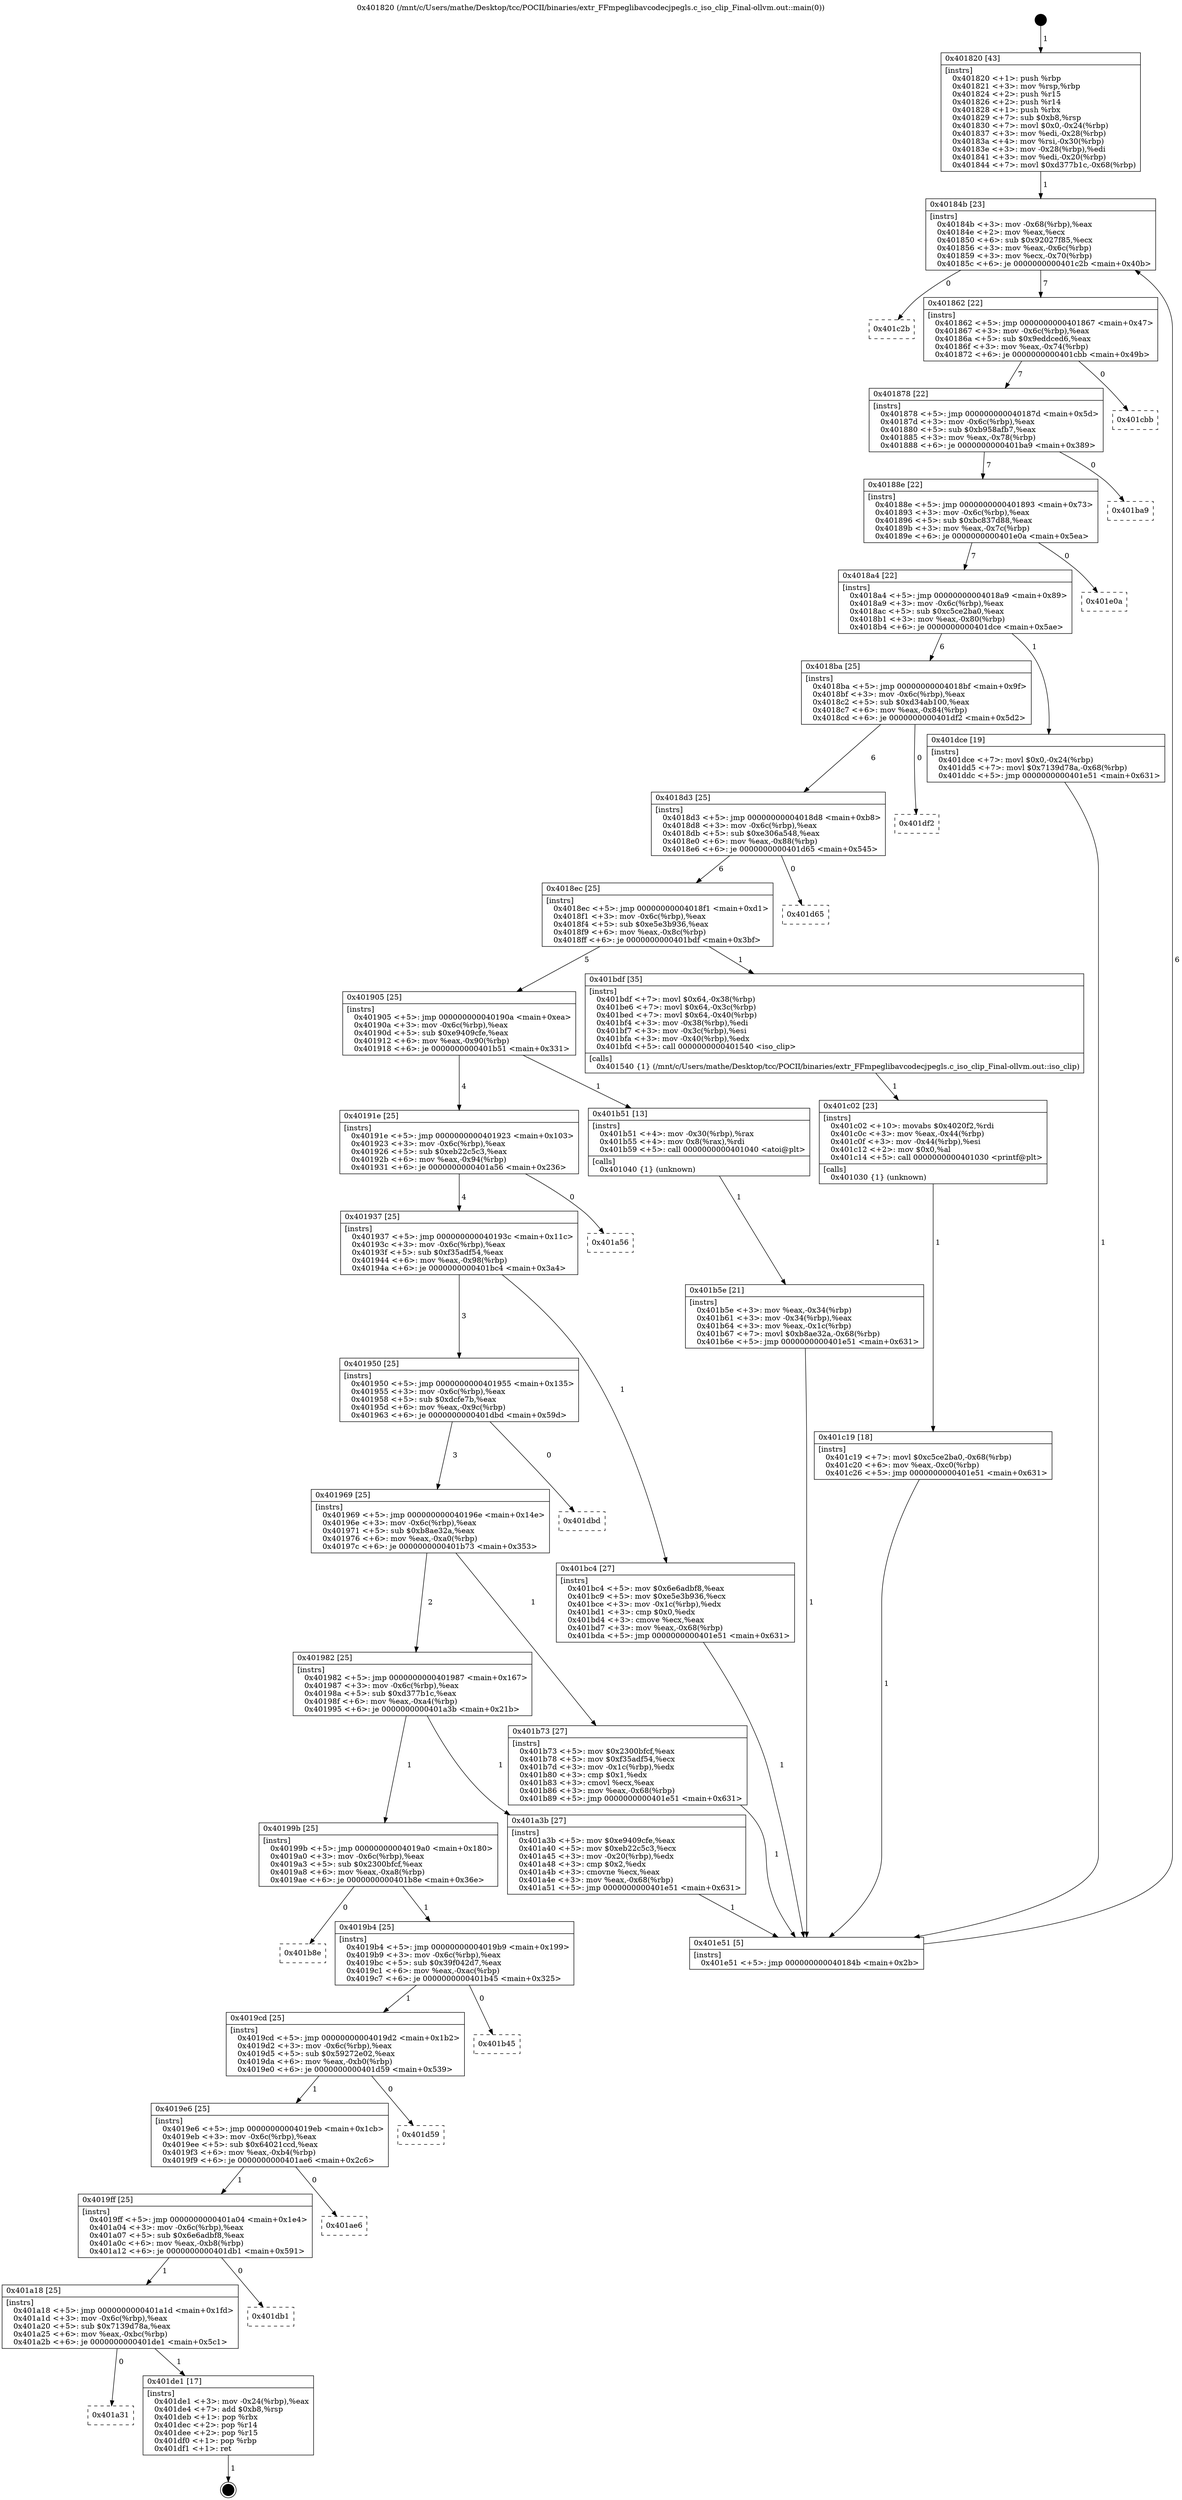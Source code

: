 digraph "0x401820" {
  label = "0x401820 (/mnt/c/Users/mathe/Desktop/tcc/POCII/binaries/extr_FFmpeglibavcodecjpegls.c_iso_clip_Final-ollvm.out::main(0))"
  labelloc = "t"
  node[shape=record]

  Entry [label="",width=0.3,height=0.3,shape=circle,fillcolor=black,style=filled]
  "0x40184b" [label="{
     0x40184b [23]\l
     | [instrs]\l
     &nbsp;&nbsp;0x40184b \<+3\>: mov -0x68(%rbp),%eax\l
     &nbsp;&nbsp;0x40184e \<+2\>: mov %eax,%ecx\l
     &nbsp;&nbsp;0x401850 \<+6\>: sub $0x92027f85,%ecx\l
     &nbsp;&nbsp;0x401856 \<+3\>: mov %eax,-0x6c(%rbp)\l
     &nbsp;&nbsp;0x401859 \<+3\>: mov %ecx,-0x70(%rbp)\l
     &nbsp;&nbsp;0x40185c \<+6\>: je 0000000000401c2b \<main+0x40b\>\l
  }"]
  "0x401c2b" [label="{
     0x401c2b\l
  }", style=dashed]
  "0x401862" [label="{
     0x401862 [22]\l
     | [instrs]\l
     &nbsp;&nbsp;0x401862 \<+5\>: jmp 0000000000401867 \<main+0x47\>\l
     &nbsp;&nbsp;0x401867 \<+3\>: mov -0x6c(%rbp),%eax\l
     &nbsp;&nbsp;0x40186a \<+5\>: sub $0x9eddced6,%eax\l
     &nbsp;&nbsp;0x40186f \<+3\>: mov %eax,-0x74(%rbp)\l
     &nbsp;&nbsp;0x401872 \<+6\>: je 0000000000401cbb \<main+0x49b\>\l
  }"]
  Exit [label="",width=0.3,height=0.3,shape=circle,fillcolor=black,style=filled,peripheries=2]
  "0x401cbb" [label="{
     0x401cbb\l
  }", style=dashed]
  "0x401878" [label="{
     0x401878 [22]\l
     | [instrs]\l
     &nbsp;&nbsp;0x401878 \<+5\>: jmp 000000000040187d \<main+0x5d\>\l
     &nbsp;&nbsp;0x40187d \<+3\>: mov -0x6c(%rbp),%eax\l
     &nbsp;&nbsp;0x401880 \<+5\>: sub $0xb958afb7,%eax\l
     &nbsp;&nbsp;0x401885 \<+3\>: mov %eax,-0x78(%rbp)\l
     &nbsp;&nbsp;0x401888 \<+6\>: je 0000000000401ba9 \<main+0x389\>\l
  }"]
  "0x401a31" [label="{
     0x401a31\l
  }", style=dashed]
  "0x401ba9" [label="{
     0x401ba9\l
  }", style=dashed]
  "0x40188e" [label="{
     0x40188e [22]\l
     | [instrs]\l
     &nbsp;&nbsp;0x40188e \<+5\>: jmp 0000000000401893 \<main+0x73\>\l
     &nbsp;&nbsp;0x401893 \<+3\>: mov -0x6c(%rbp),%eax\l
     &nbsp;&nbsp;0x401896 \<+5\>: sub $0xbc837d88,%eax\l
     &nbsp;&nbsp;0x40189b \<+3\>: mov %eax,-0x7c(%rbp)\l
     &nbsp;&nbsp;0x40189e \<+6\>: je 0000000000401e0a \<main+0x5ea\>\l
  }"]
  "0x401de1" [label="{
     0x401de1 [17]\l
     | [instrs]\l
     &nbsp;&nbsp;0x401de1 \<+3\>: mov -0x24(%rbp),%eax\l
     &nbsp;&nbsp;0x401de4 \<+7\>: add $0xb8,%rsp\l
     &nbsp;&nbsp;0x401deb \<+1\>: pop %rbx\l
     &nbsp;&nbsp;0x401dec \<+2\>: pop %r14\l
     &nbsp;&nbsp;0x401dee \<+2\>: pop %r15\l
     &nbsp;&nbsp;0x401df0 \<+1\>: pop %rbp\l
     &nbsp;&nbsp;0x401df1 \<+1\>: ret\l
  }"]
  "0x401e0a" [label="{
     0x401e0a\l
  }", style=dashed]
  "0x4018a4" [label="{
     0x4018a4 [22]\l
     | [instrs]\l
     &nbsp;&nbsp;0x4018a4 \<+5\>: jmp 00000000004018a9 \<main+0x89\>\l
     &nbsp;&nbsp;0x4018a9 \<+3\>: mov -0x6c(%rbp),%eax\l
     &nbsp;&nbsp;0x4018ac \<+5\>: sub $0xc5ce2ba0,%eax\l
     &nbsp;&nbsp;0x4018b1 \<+3\>: mov %eax,-0x80(%rbp)\l
     &nbsp;&nbsp;0x4018b4 \<+6\>: je 0000000000401dce \<main+0x5ae\>\l
  }"]
  "0x401a18" [label="{
     0x401a18 [25]\l
     | [instrs]\l
     &nbsp;&nbsp;0x401a18 \<+5\>: jmp 0000000000401a1d \<main+0x1fd\>\l
     &nbsp;&nbsp;0x401a1d \<+3\>: mov -0x6c(%rbp),%eax\l
     &nbsp;&nbsp;0x401a20 \<+5\>: sub $0x7139d78a,%eax\l
     &nbsp;&nbsp;0x401a25 \<+6\>: mov %eax,-0xbc(%rbp)\l
     &nbsp;&nbsp;0x401a2b \<+6\>: je 0000000000401de1 \<main+0x5c1\>\l
  }"]
  "0x401dce" [label="{
     0x401dce [19]\l
     | [instrs]\l
     &nbsp;&nbsp;0x401dce \<+7\>: movl $0x0,-0x24(%rbp)\l
     &nbsp;&nbsp;0x401dd5 \<+7\>: movl $0x7139d78a,-0x68(%rbp)\l
     &nbsp;&nbsp;0x401ddc \<+5\>: jmp 0000000000401e51 \<main+0x631\>\l
  }"]
  "0x4018ba" [label="{
     0x4018ba [25]\l
     | [instrs]\l
     &nbsp;&nbsp;0x4018ba \<+5\>: jmp 00000000004018bf \<main+0x9f\>\l
     &nbsp;&nbsp;0x4018bf \<+3\>: mov -0x6c(%rbp),%eax\l
     &nbsp;&nbsp;0x4018c2 \<+5\>: sub $0xd34ab100,%eax\l
     &nbsp;&nbsp;0x4018c7 \<+6\>: mov %eax,-0x84(%rbp)\l
     &nbsp;&nbsp;0x4018cd \<+6\>: je 0000000000401df2 \<main+0x5d2\>\l
  }"]
  "0x401db1" [label="{
     0x401db1\l
  }", style=dashed]
  "0x401df2" [label="{
     0x401df2\l
  }", style=dashed]
  "0x4018d3" [label="{
     0x4018d3 [25]\l
     | [instrs]\l
     &nbsp;&nbsp;0x4018d3 \<+5\>: jmp 00000000004018d8 \<main+0xb8\>\l
     &nbsp;&nbsp;0x4018d8 \<+3\>: mov -0x6c(%rbp),%eax\l
     &nbsp;&nbsp;0x4018db \<+5\>: sub $0xe306a548,%eax\l
     &nbsp;&nbsp;0x4018e0 \<+6\>: mov %eax,-0x88(%rbp)\l
     &nbsp;&nbsp;0x4018e6 \<+6\>: je 0000000000401d65 \<main+0x545\>\l
  }"]
  "0x4019ff" [label="{
     0x4019ff [25]\l
     | [instrs]\l
     &nbsp;&nbsp;0x4019ff \<+5\>: jmp 0000000000401a04 \<main+0x1e4\>\l
     &nbsp;&nbsp;0x401a04 \<+3\>: mov -0x6c(%rbp),%eax\l
     &nbsp;&nbsp;0x401a07 \<+5\>: sub $0x6e6adbf8,%eax\l
     &nbsp;&nbsp;0x401a0c \<+6\>: mov %eax,-0xb8(%rbp)\l
     &nbsp;&nbsp;0x401a12 \<+6\>: je 0000000000401db1 \<main+0x591\>\l
  }"]
  "0x401d65" [label="{
     0x401d65\l
  }", style=dashed]
  "0x4018ec" [label="{
     0x4018ec [25]\l
     | [instrs]\l
     &nbsp;&nbsp;0x4018ec \<+5\>: jmp 00000000004018f1 \<main+0xd1\>\l
     &nbsp;&nbsp;0x4018f1 \<+3\>: mov -0x6c(%rbp),%eax\l
     &nbsp;&nbsp;0x4018f4 \<+5\>: sub $0xe5e3b936,%eax\l
     &nbsp;&nbsp;0x4018f9 \<+6\>: mov %eax,-0x8c(%rbp)\l
     &nbsp;&nbsp;0x4018ff \<+6\>: je 0000000000401bdf \<main+0x3bf\>\l
  }"]
  "0x401ae6" [label="{
     0x401ae6\l
  }", style=dashed]
  "0x401bdf" [label="{
     0x401bdf [35]\l
     | [instrs]\l
     &nbsp;&nbsp;0x401bdf \<+7\>: movl $0x64,-0x38(%rbp)\l
     &nbsp;&nbsp;0x401be6 \<+7\>: movl $0x64,-0x3c(%rbp)\l
     &nbsp;&nbsp;0x401bed \<+7\>: movl $0x64,-0x40(%rbp)\l
     &nbsp;&nbsp;0x401bf4 \<+3\>: mov -0x38(%rbp),%edi\l
     &nbsp;&nbsp;0x401bf7 \<+3\>: mov -0x3c(%rbp),%esi\l
     &nbsp;&nbsp;0x401bfa \<+3\>: mov -0x40(%rbp),%edx\l
     &nbsp;&nbsp;0x401bfd \<+5\>: call 0000000000401540 \<iso_clip\>\l
     | [calls]\l
     &nbsp;&nbsp;0x401540 \{1\} (/mnt/c/Users/mathe/Desktop/tcc/POCII/binaries/extr_FFmpeglibavcodecjpegls.c_iso_clip_Final-ollvm.out::iso_clip)\l
  }"]
  "0x401905" [label="{
     0x401905 [25]\l
     | [instrs]\l
     &nbsp;&nbsp;0x401905 \<+5\>: jmp 000000000040190a \<main+0xea\>\l
     &nbsp;&nbsp;0x40190a \<+3\>: mov -0x6c(%rbp),%eax\l
     &nbsp;&nbsp;0x40190d \<+5\>: sub $0xe9409cfe,%eax\l
     &nbsp;&nbsp;0x401912 \<+6\>: mov %eax,-0x90(%rbp)\l
     &nbsp;&nbsp;0x401918 \<+6\>: je 0000000000401b51 \<main+0x331\>\l
  }"]
  "0x4019e6" [label="{
     0x4019e6 [25]\l
     | [instrs]\l
     &nbsp;&nbsp;0x4019e6 \<+5\>: jmp 00000000004019eb \<main+0x1cb\>\l
     &nbsp;&nbsp;0x4019eb \<+3\>: mov -0x6c(%rbp),%eax\l
     &nbsp;&nbsp;0x4019ee \<+5\>: sub $0x64021ccd,%eax\l
     &nbsp;&nbsp;0x4019f3 \<+6\>: mov %eax,-0xb4(%rbp)\l
     &nbsp;&nbsp;0x4019f9 \<+6\>: je 0000000000401ae6 \<main+0x2c6\>\l
  }"]
  "0x401b51" [label="{
     0x401b51 [13]\l
     | [instrs]\l
     &nbsp;&nbsp;0x401b51 \<+4\>: mov -0x30(%rbp),%rax\l
     &nbsp;&nbsp;0x401b55 \<+4\>: mov 0x8(%rax),%rdi\l
     &nbsp;&nbsp;0x401b59 \<+5\>: call 0000000000401040 \<atoi@plt\>\l
     | [calls]\l
     &nbsp;&nbsp;0x401040 \{1\} (unknown)\l
  }"]
  "0x40191e" [label="{
     0x40191e [25]\l
     | [instrs]\l
     &nbsp;&nbsp;0x40191e \<+5\>: jmp 0000000000401923 \<main+0x103\>\l
     &nbsp;&nbsp;0x401923 \<+3\>: mov -0x6c(%rbp),%eax\l
     &nbsp;&nbsp;0x401926 \<+5\>: sub $0xeb22c5c3,%eax\l
     &nbsp;&nbsp;0x40192b \<+6\>: mov %eax,-0x94(%rbp)\l
     &nbsp;&nbsp;0x401931 \<+6\>: je 0000000000401a56 \<main+0x236\>\l
  }"]
  "0x401d59" [label="{
     0x401d59\l
  }", style=dashed]
  "0x401a56" [label="{
     0x401a56\l
  }", style=dashed]
  "0x401937" [label="{
     0x401937 [25]\l
     | [instrs]\l
     &nbsp;&nbsp;0x401937 \<+5\>: jmp 000000000040193c \<main+0x11c\>\l
     &nbsp;&nbsp;0x40193c \<+3\>: mov -0x6c(%rbp),%eax\l
     &nbsp;&nbsp;0x40193f \<+5\>: sub $0xf35adf54,%eax\l
     &nbsp;&nbsp;0x401944 \<+6\>: mov %eax,-0x98(%rbp)\l
     &nbsp;&nbsp;0x40194a \<+6\>: je 0000000000401bc4 \<main+0x3a4\>\l
  }"]
  "0x4019cd" [label="{
     0x4019cd [25]\l
     | [instrs]\l
     &nbsp;&nbsp;0x4019cd \<+5\>: jmp 00000000004019d2 \<main+0x1b2\>\l
     &nbsp;&nbsp;0x4019d2 \<+3\>: mov -0x6c(%rbp),%eax\l
     &nbsp;&nbsp;0x4019d5 \<+5\>: sub $0x59272e02,%eax\l
     &nbsp;&nbsp;0x4019da \<+6\>: mov %eax,-0xb0(%rbp)\l
     &nbsp;&nbsp;0x4019e0 \<+6\>: je 0000000000401d59 \<main+0x539\>\l
  }"]
  "0x401bc4" [label="{
     0x401bc4 [27]\l
     | [instrs]\l
     &nbsp;&nbsp;0x401bc4 \<+5\>: mov $0x6e6adbf8,%eax\l
     &nbsp;&nbsp;0x401bc9 \<+5\>: mov $0xe5e3b936,%ecx\l
     &nbsp;&nbsp;0x401bce \<+3\>: mov -0x1c(%rbp),%edx\l
     &nbsp;&nbsp;0x401bd1 \<+3\>: cmp $0x0,%edx\l
     &nbsp;&nbsp;0x401bd4 \<+3\>: cmove %ecx,%eax\l
     &nbsp;&nbsp;0x401bd7 \<+3\>: mov %eax,-0x68(%rbp)\l
     &nbsp;&nbsp;0x401bda \<+5\>: jmp 0000000000401e51 \<main+0x631\>\l
  }"]
  "0x401950" [label="{
     0x401950 [25]\l
     | [instrs]\l
     &nbsp;&nbsp;0x401950 \<+5\>: jmp 0000000000401955 \<main+0x135\>\l
     &nbsp;&nbsp;0x401955 \<+3\>: mov -0x6c(%rbp),%eax\l
     &nbsp;&nbsp;0x401958 \<+5\>: sub $0xdcfe7b,%eax\l
     &nbsp;&nbsp;0x40195d \<+6\>: mov %eax,-0x9c(%rbp)\l
     &nbsp;&nbsp;0x401963 \<+6\>: je 0000000000401dbd \<main+0x59d\>\l
  }"]
  "0x401b45" [label="{
     0x401b45\l
  }", style=dashed]
  "0x401dbd" [label="{
     0x401dbd\l
  }", style=dashed]
  "0x401969" [label="{
     0x401969 [25]\l
     | [instrs]\l
     &nbsp;&nbsp;0x401969 \<+5\>: jmp 000000000040196e \<main+0x14e\>\l
     &nbsp;&nbsp;0x40196e \<+3\>: mov -0x6c(%rbp),%eax\l
     &nbsp;&nbsp;0x401971 \<+5\>: sub $0xb8ae32a,%eax\l
     &nbsp;&nbsp;0x401976 \<+6\>: mov %eax,-0xa0(%rbp)\l
     &nbsp;&nbsp;0x40197c \<+6\>: je 0000000000401b73 \<main+0x353\>\l
  }"]
  "0x4019b4" [label="{
     0x4019b4 [25]\l
     | [instrs]\l
     &nbsp;&nbsp;0x4019b4 \<+5\>: jmp 00000000004019b9 \<main+0x199\>\l
     &nbsp;&nbsp;0x4019b9 \<+3\>: mov -0x6c(%rbp),%eax\l
     &nbsp;&nbsp;0x4019bc \<+5\>: sub $0x39f042d7,%eax\l
     &nbsp;&nbsp;0x4019c1 \<+6\>: mov %eax,-0xac(%rbp)\l
     &nbsp;&nbsp;0x4019c7 \<+6\>: je 0000000000401b45 \<main+0x325\>\l
  }"]
  "0x401b73" [label="{
     0x401b73 [27]\l
     | [instrs]\l
     &nbsp;&nbsp;0x401b73 \<+5\>: mov $0x2300bfcf,%eax\l
     &nbsp;&nbsp;0x401b78 \<+5\>: mov $0xf35adf54,%ecx\l
     &nbsp;&nbsp;0x401b7d \<+3\>: mov -0x1c(%rbp),%edx\l
     &nbsp;&nbsp;0x401b80 \<+3\>: cmp $0x1,%edx\l
     &nbsp;&nbsp;0x401b83 \<+3\>: cmovl %ecx,%eax\l
     &nbsp;&nbsp;0x401b86 \<+3\>: mov %eax,-0x68(%rbp)\l
     &nbsp;&nbsp;0x401b89 \<+5\>: jmp 0000000000401e51 \<main+0x631\>\l
  }"]
  "0x401982" [label="{
     0x401982 [25]\l
     | [instrs]\l
     &nbsp;&nbsp;0x401982 \<+5\>: jmp 0000000000401987 \<main+0x167\>\l
     &nbsp;&nbsp;0x401987 \<+3\>: mov -0x6c(%rbp),%eax\l
     &nbsp;&nbsp;0x40198a \<+5\>: sub $0xd377b1c,%eax\l
     &nbsp;&nbsp;0x40198f \<+6\>: mov %eax,-0xa4(%rbp)\l
     &nbsp;&nbsp;0x401995 \<+6\>: je 0000000000401a3b \<main+0x21b\>\l
  }"]
  "0x401b8e" [label="{
     0x401b8e\l
  }", style=dashed]
  "0x401a3b" [label="{
     0x401a3b [27]\l
     | [instrs]\l
     &nbsp;&nbsp;0x401a3b \<+5\>: mov $0xe9409cfe,%eax\l
     &nbsp;&nbsp;0x401a40 \<+5\>: mov $0xeb22c5c3,%ecx\l
     &nbsp;&nbsp;0x401a45 \<+3\>: mov -0x20(%rbp),%edx\l
     &nbsp;&nbsp;0x401a48 \<+3\>: cmp $0x2,%edx\l
     &nbsp;&nbsp;0x401a4b \<+3\>: cmovne %ecx,%eax\l
     &nbsp;&nbsp;0x401a4e \<+3\>: mov %eax,-0x68(%rbp)\l
     &nbsp;&nbsp;0x401a51 \<+5\>: jmp 0000000000401e51 \<main+0x631\>\l
  }"]
  "0x40199b" [label="{
     0x40199b [25]\l
     | [instrs]\l
     &nbsp;&nbsp;0x40199b \<+5\>: jmp 00000000004019a0 \<main+0x180\>\l
     &nbsp;&nbsp;0x4019a0 \<+3\>: mov -0x6c(%rbp),%eax\l
     &nbsp;&nbsp;0x4019a3 \<+5\>: sub $0x2300bfcf,%eax\l
     &nbsp;&nbsp;0x4019a8 \<+6\>: mov %eax,-0xa8(%rbp)\l
     &nbsp;&nbsp;0x4019ae \<+6\>: je 0000000000401b8e \<main+0x36e\>\l
  }"]
  "0x401e51" [label="{
     0x401e51 [5]\l
     | [instrs]\l
     &nbsp;&nbsp;0x401e51 \<+5\>: jmp 000000000040184b \<main+0x2b\>\l
  }"]
  "0x401820" [label="{
     0x401820 [43]\l
     | [instrs]\l
     &nbsp;&nbsp;0x401820 \<+1\>: push %rbp\l
     &nbsp;&nbsp;0x401821 \<+3\>: mov %rsp,%rbp\l
     &nbsp;&nbsp;0x401824 \<+2\>: push %r15\l
     &nbsp;&nbsp;0x401826 \<+2\>: push %r14\l
     &nbsp;&nbsp;0x401828 \<+1\>: push %rbx\l
     &nbsp;&nbsp;0x401829 \<+7\>: sub $0xb8,%rsp\l
     &nbsp;&nbsp;0x401830 \<+7\>: movl $0x0,-0x24(%rbp)\l
     &nbsp;&nbsp;0x401837 \<+3\>: mov %edi,-0x28(%rbp)\l
     &nbsp;&nbsp;0x40183a \<+4\>: mov %rsi,-0x30(%rbp)\l
     &nbsp;&nbsp;0x40183e \<+3\>: mov -0x28(%rbp),%edi\l
     &nbsp;&nbsp;0x401841 \<+3\>: mov %edi,-0x20(%rbp)\l
     &nbsp;&nbsp;0x401844 \<+7\>: movl $0xd377b1c,-0x68(%rbp)\l
  }"]
  "0x401b5e" [label="{
     0x401b5e [21]\l
     | [instrs]\l
     &nbsp;&nbsp;0x401b5e \<+3\>: mov %eax,-0x34(%rbp)\l
     &nbsp;&nbsp;0x401b61 \<+3\>: mov -0x34(%rbp),%eax\l
     &nbsp;&nbsp;0x401b64 \<+3\>: mov %eax,-0x1c(%rbp)\l
     &nbsp;&nbsp;0x401b67 \<+7\>: movl $0xb8ae32a,-0x68(%rbp)\l
     &nbsp;&nbsp;0x401b6e \<+5\>: jmp 0000000000401e51 \<main+0x631\>\l
  }"]
  "0x401c02" [label="{
     0x401c02 [23]\l
     | [instrs]\l
     &nbsp;&nbsp;0x401c02 \<+10\>: movabs $0x4020f2,%rdi\l
     &nbsp;&nbsp;0x401c0c \<+3\>: mov %eax,-0x44(%rbp)\l
     &nbsp;&nbsp;0x401c0f \<+3\>: mov -0x44(%rbp),%esi\l
     &nbsp;&nbsp;0x401c12 \<+2\>: mov $0x0,%al\l
     &nbsp;&nbsp;0x401c14 \<+5\>: call 0000000000401030 \<printf@plt\>\l
     | [calls]\l
     &nbsp;&nbsp;0x401030 \{1\} (unknown)\l
  }"]
  "0x401c19" [label="{
     0x401c19 [18]\l
     | [instrs]\l
     &nbsp;&nbsp;0x401c19 \<+7\>: movl $0xc5ce2ba0,-0x68(%rbp)\l
     &nbsp;&nbsp;0x401c20 \<+6\>: mov %eax,-0xc0(%rbp)\l
     &nbsp;&nbsp;0x401c26 \<+5\>: jmp 0000000000401e51 \<main+0x631\>\l
  }"]
  Entry -> "0x401820" [label=" 1"]
  "0x40184b" -> "0x401c2b" [label=" 0"]
  "0x40184b" -> "0x401862" [label=" 7"]
  "0x401de1" -> Exit [label=" 1"]
  "0x401862" -> "0x401cbb" [label=" 0"]
  "0x401862" -> "0x401878" [label=" 7"]
  "0x401a18" -> "0x401a31" [label=" 0"]
  "0x401878" -> "0x401ba9" [label=" 0"]
  "0x401878" -> "0x40188e" [label=" 7"]
  "0x401a18" -> "0x401de1" [label=" 1"]
  "0x40188e" -> "0x401e0a" [label=" 0"]
  "0x40188e" -> "0x4018a4" [label=" 7"]
  "0x4019ff" -> "0x401a18" [label=" 1"]
  "0x4018a4" -> "0x401dce" [label=" 1"]
  "0x4018a4" -> "0x4018ba" [label=" 6"]
  "0x4019ff" -> "0x401db1" [label=" 0"]
  "0x4018ba" -> "0x401df2" [label=" 0"]
  "0x4018ba" -> "0x4018d3" [label=" 6"]
  "0x4019e6" -> "0x4019ff" [label=" 1"]
  "0x4018d3" -> "0x401d65" [label=" 0"]
  "0x4018d3" -> "0x4018ec" [label=" 6"]
  "0x4019e6" -> "0x401ae6" [label=" 0"]
  "0x4018ec" -> "0x401bdf" [label=" 1"]
  "0x4018ec" -> "0x401905" [label=" 5"]
  "0x4019cd" -> "0x4019e6" [label=" 1"]
  "0x401905" -> "0x401b51" [label=" 1"]
  "0x401905" -> "0x40191e" [label=" 4"]
  "0x4019cd" -> "0x401d59" [label=" 0"]
  "0x40191e" -> "0x401a56" [label=" 0"]
  "0x40191e" -> "0x401937" [label=" 4"]
  "0x4019b4" -> "0x4019cd" [label=" 1"]
  "0x401937" -> "0x401bc4" [label=" 1"]
  "0x401937" -> "0x401950" [label=" 3"]
  "0x4019b4" -> "0x401b45" [label=" 0"]
  "0x401950" -> "0x401dbd" [label=" 0"]
  "0x401950" -> "0x401969" [label=" 3"]
  "0x40199b" -> "0x4019b4" [label=" 1"]
  "0x401969" -> "0x401b73" [label=" 1"]
  "0x401969" -> "0x401982" [label=" 2"]
  "0x40199b" -> "0x401b8e" [label=" 0"]
  "0x401982" -> "0x401a3b" [label=" 1"]
  "0x401982" -> "0x40199b" [label=" 1"]
  "0x401a3b" -> "0x401e51" [label=" 1"]
  "0x401820" -> "0x40184b" [label=" 1"]
  "0x401e51" -> "0x40184b" [label=" 6"]
  "0x401b51" -> "0x401b5e" [label=" 1"]
  "0x401b5e" -> "0x401e51" [label=" 1"]
  "0x401b73" -> "0x401e51" [label=" 1"]
  "0x401bc4" -> "0x401e51" [label=" 1"]
  "0x401bdf" -> "0x401c02" [label=" 1"]
  "0x401c02" -> "0x401c19" [label=" 1"]
  "0x401c19" -> "0x401e51" [label=" 1"]
  "0x401dce" -> "0x401e51" [label=" 1"]
}
